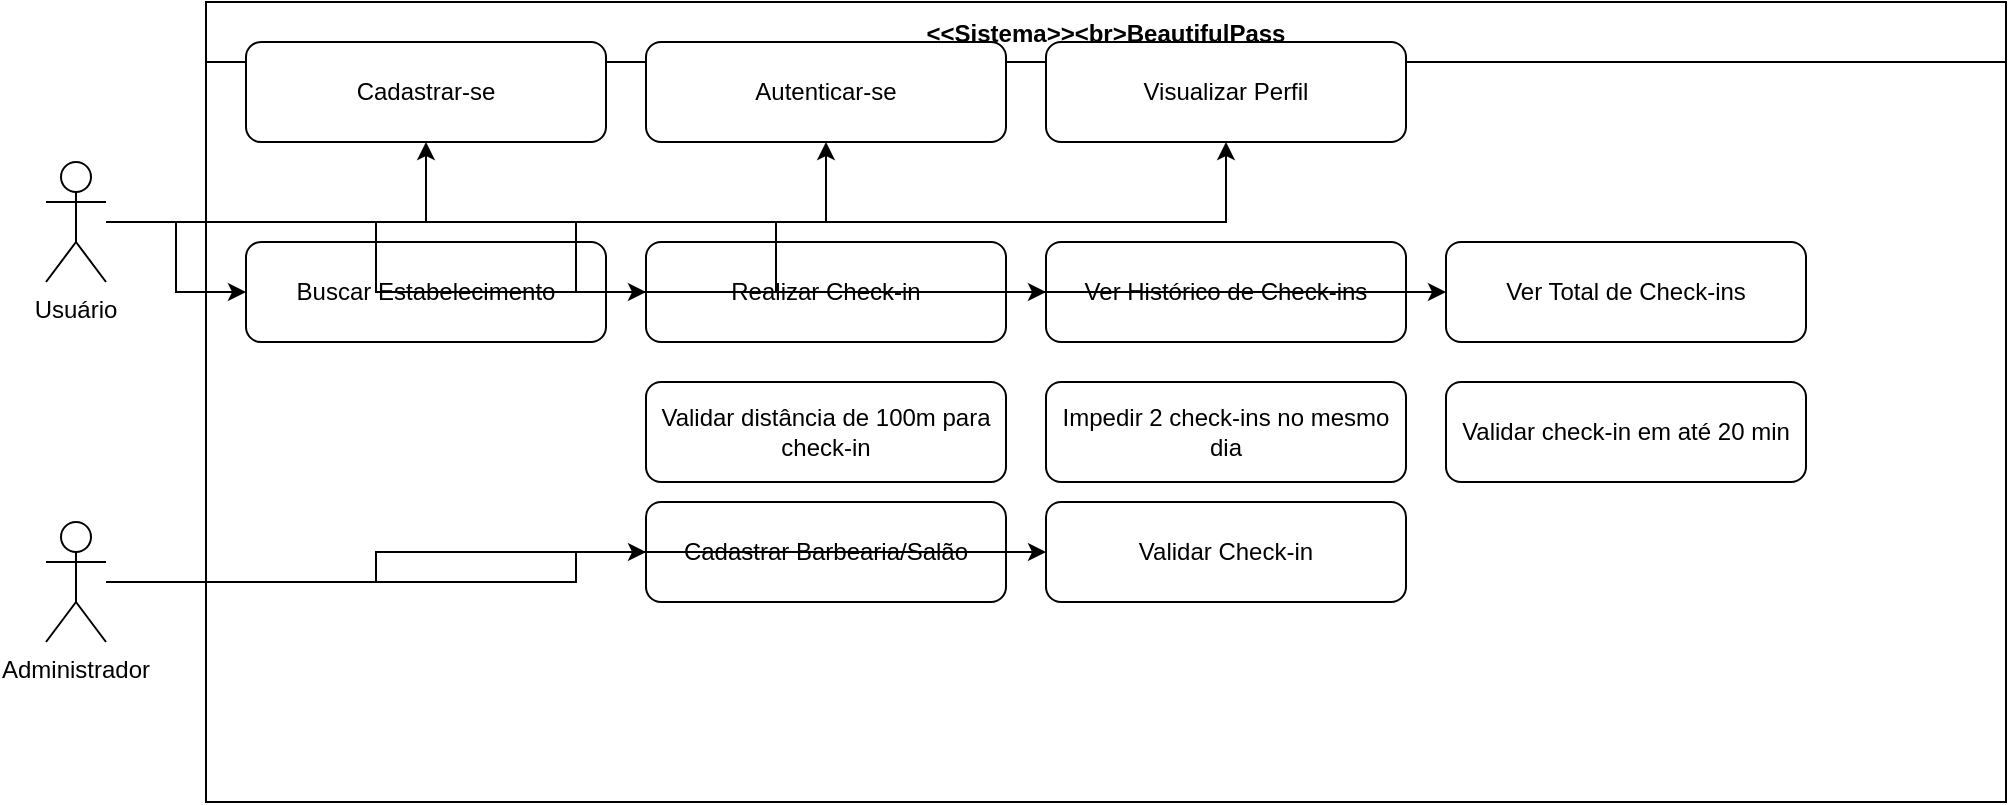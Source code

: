<mxfile>
  <diagram name="BeautifulPass Use Case Diagram" id="use_case_diagram_2">
    <mxGraphModel dx="1076" dy="600" grid="1" gridSize="10" guides="1" tooltips="1" connect="1" arrows="1" fold="1"
      page="1" pageScale="1" pageWidth="850" pageHeight="1100" math="0" shadow="0">
      <root>
        <!-- Identificadores base -->
        <mxCell id="0"/>
        <mxCell id="1" parent="0"/>
        
        <!-- Fronteira do sistema -->
        <mxCell id="2" value="&lt;&lt;Sistema&gt;&gt;&lt;br&gt;BeautifulPass"
                style="swimlane;horizontal=1;startSize=30;" vertex="1" parent="1">
          <mxGeometry x="100" y="20" width="900" height="400" as="geometry"/>
        </mxCell>
        
        <!-- Atores -->
        <mxCell id="3" value="Usuário"
                style="shape=umlActor;verticalLabelPosition=bottom;verticalAlign=top;"
                vertex="1" parent="1">
          <mxGeometry x="20" y="100" width="30" height="60" as="geometry"/>
        </mxCell>
        <mxCell id="4" value="Administrador"
                style="shape=umlActor;verticalLabelPosition=bottom;verticalAlign=top;"
                vertex="1" parent="1">
          <mxGeometry x="20" y="280" width="30" height="60" as="geometry"/>
        </mxCell>
        
        <!-- Casos de uso dentro da fronteira -->
        <mxCell id="5"  value="Cadastrar-se"        style="rounded=1;whiteSpace=wrap;html=1;"
                vertex="1" parent="2">
          <mxGeometry x="20"  y="20"  width="180" height="50" as="geometry"/>
        </mxCell>
        <mxCell id="6"  value="Autenticar-se"       style="rounded=1;whiteSpace=wrap;html=1;"
                vertex="1" parent="2">
          <mxGeometry x="220" y="20"  width="180" height="50" as="geometry"/>
        </mxCell>
        <mxCell id="7"  value="Visualizar Perfil"   style="rounded=1;whiteSpace=wrap;html=1;"
                vertex="1" parent="2">
          <mxGeometry x="420" y="20"  width="180" height="50" as="geometry"/>
        </mxCell>
        <mxCell id="8"  value="Buscar Estabelecimento" style="rounded=1;whiteSpace=wrap;html=1;"
                vertex="1" parent="2">
          <mxGeometry x="20"  y="120" width="180" height="50" as="geometry"/>
        </mxCell>
        <mxCell id="9"  value="Realizar Check-in"   style="rounded=1;whiteSpace=wrap;html=1;"
                vertex="1" parent="2">
          <mxGeometry x="220" y="120" width="180" height="50" as="geometry"/>
        </mxCell>
        <mxCell id="10" value="Ver Histórico de Check-ins" style="rounded=1;whiteSpace=wrap;html=1;"
                vertex="1" parent="2">
          <mxGeometry x="420" y="120" width="180" height="50" as="geometry"/>
        </mxCell>
        <mxCell id="11" value="Ver Total de Check-ins" style="rounded=1;whiteSpace=wrap;html=1;"
                vertex="1" parent="2">
          <mxGeometry x="620" y="120" width="180" height="50" as="geometry"/>
        </mxCell>
        <mxCell id="12" value="Validar distância de 100m para check-in" style="rounded=1;whiteSpace=wrap;html=1;"
                vertex="1" parent="2">
          <mxGeometry x="220" y="190" width="180" height="50" as="geometry"/>
        </mxCell>
        <mxCell id="13" value="Impedir 2 check-ins no mesmo dia" style="rounded=1;whiteSpace=wrap;html=1;"
                vertex="1" parent="2">
          <mxGeometry x="420" y="190" width="180" height="50" as="geometry"/>
        </mxCell>
        <mxCell id="14" value="Validar check-in em até 20 min" style="rounded=1;whiteSpace=wrap;html=1;"
                vertex="1" parent="2">
          <mxGeometry x="620" y="190" width="180" height="50" as="geometry"/>
        </mxCell>
        <mxCell id="15" value="Cadastrar Barbearia/Salão" style="rounded=1;whiteSpace=wrap;html=1;"
                vertex="1" parent="2">
          <mxGeometry x="220" y="250" width="180" height="50" as="geometry"/>
        </mxCell>
        <mxCell id="16" value="Validar Check-in" style="rounded=1;whiteSpace=wrap;html=1;"
                vertex="1" parent="2">
          <mxGeometry x="420" y="250" width="180" height="50" as="geometry"/>
        </mxCell>
        
        <!-- Arestas (relações) -->
        <!-- Usuário -->
        <mxCell id="17" edge="1" parent="1" source="3" target="5"
                style="edgeStyle=orthogonalEdgeStyle;rounded=0;orthogonalLoop=1;">
          <mxGeometry relative="1" as="geometry"/>
        </mxCell>
        <mxCell id="18" edge="1" parent="1" source="3" target="6"
                style="edgeStyle=orthogonalEdgeStyle;rounded=0;orthogonalLoop=1;">
          <mxGeometry relative="1" as="geometry"/>
        </mxCell>
        <mxCell id="19" edge="1" parent="1" source="3" target="7"
                style="edgeStyle=orthogonalEdgeStyle;rounded=0;orthogonalLoop=1;">
          <mxGeometry relative="1" as="geometry"/>
        </mxCell>
        <mxCell id="20" edge="1" parent="1" source="3" target="8"
                style="edgeStyle=orthogonalEdgeStyle;rounded=0;orthogonalLoop=1;">
          <mxGeometry relative="1" as="geometry"/>
        </mxCell>
        <mxCell id="21" edge="1" parent="1" source="3" target="9"
                style="edgeStyle=orthogonalEdgeStyle;rounded=0;orthogonalLoop=1;">
          <mxGeometry relative="1" as="geometry"/>
        </mxCell>
        <mxCell id="22" edge="1" parent="1" source="3" target="10"
                style="edgeStyle=orthogonalEdgeStyle;rounded=0;orthogonalLoop=1;">
          <mxGeometry relative="1" as="geometry"/>
        </mxCell>
        <mxCell id="23" edge="1" parent="1" source="3" target="11"
                style="edgeStyle=orthogonalEdgeStyle;rounded=0;orthogonalLoop=1;">
          <mxGeometry relative="1" as="geometry"/>
        </mxCell>
        
        <!-- Administrador -->
        <mxCell id="24" edge="1" parent="1" source="4" target="15"
                style="edgeStyle=orthogonalEdgeStyle;rounded=0;orthogonalLoop=1;">
          <mxGeometry relative="1" as="geometry"/>
        </mxCell>
        <mxCell id="25" edge="1" parent="1" source="4" target="16"
                style="edgeStyle=orthogonalEdgeStyle;rounded=0;orthogonalLoop=1;">
          <mxGeometry relative="1" as="geometry"/>
        </mxCell>
        
      </root>
    </mxGraphModel>
  </diagram>
</mxfile>
